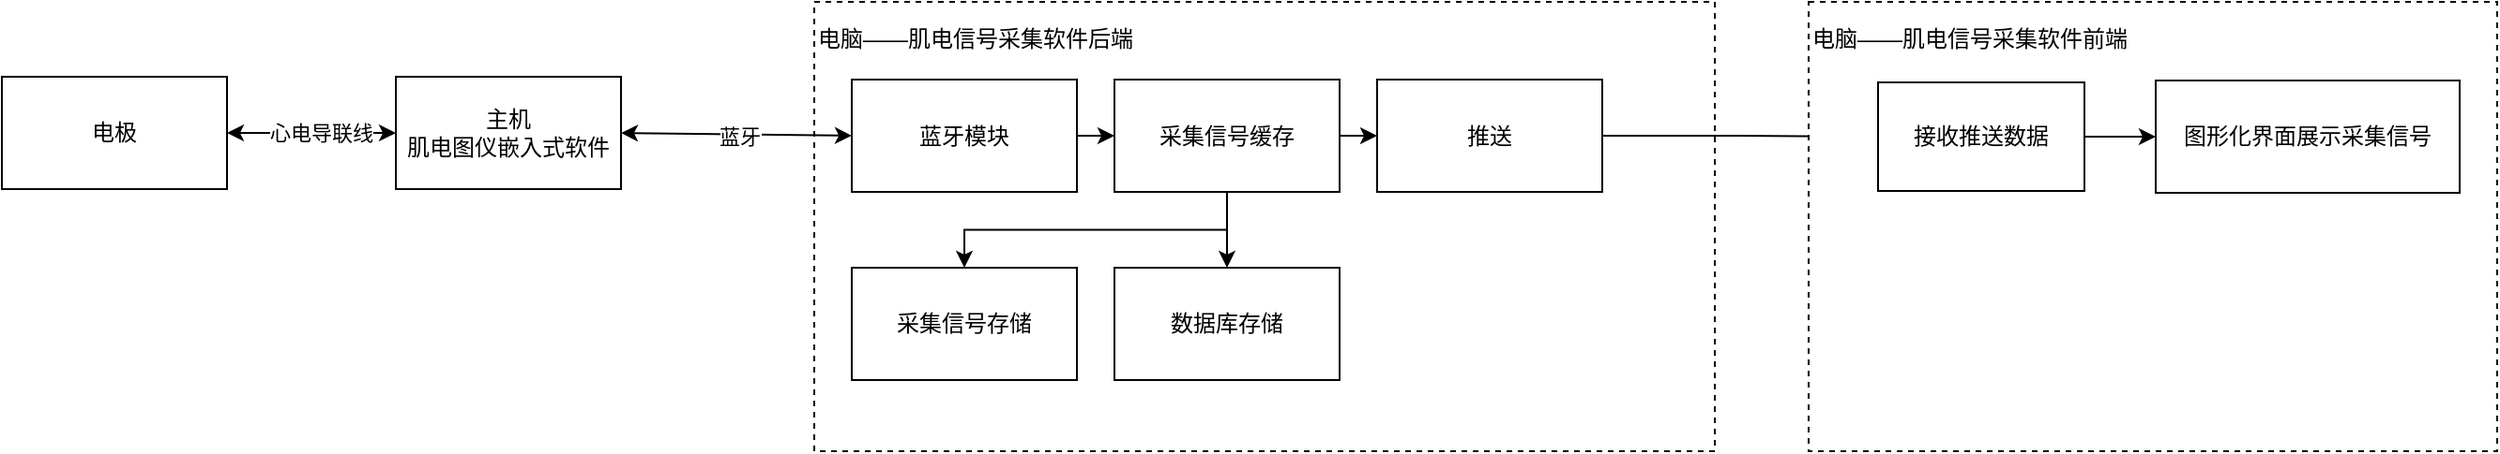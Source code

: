 <mxfile version="22.0.6" type="github">
  <diagram name="第 1 页" id="yHkT4WGrK9r3z9cLYN4Q">
    <mxGraphModel dx="2901" dy="1078" grid="1" gridSize="10" guides="1" tooltips="1" connect="1" arrows="1" fold="1" page="1" pageScale="1" pageWidth="827" pageHeight="1169" math="0" shadow="0">
      <root>
        <mxCell id="0" />
        <mxCell id="1" parent="0" />
        <mxCell id="6DGAA9d4LwL_hDjaEFDB-1" value="&lt;div&gt;电极&lt;/div&gt;" style="rounded=0;whiteSpace=wrap;html=1;" parent="1" vertex="1">
          <mxGeometry x="-230" y="220" width="120" height="60" as="geometry" />
        </mxCell>
        <mxCell id="6DGAA9d4LwL_hDjaEFDB-2" value="&lt;div&gt;主机&lt;/div&gt;&lt;div&gt;肌电图仪嵌入式软件&lt;br&gt;&lt;/div&gt;" style="whiteSpace=wrap;html=1;rounded=0;" parent="1" vertex="1">
          <mxGeometry x="-20" y="220" width="120" height="60" as="geometry" />
        </mxCell>
        <mxCell id="6DGAA9d4LwL_hDjaEFDB-3" value="" style="endArrow=classic;startArrow=classic;html=1;rounded=0;entryX=0;entryY=0.5;entryDx=0;entryDy=0;exitX=1;exitY=0.5;exitDx=0;exitDy=0;" parent="1" source="6DGAA9d4LwL_hDjaEFDB-1" target="6DGAA9d4LwL_hDjaEFDB-2" edge="1">
          <mxGeometry width="50" height="50" relative="1" as="geometry">
            <mxPoint x="-30" y="495" as="sourcePoint" />
            <mxPoint x="20" y="445" as="targetPoint" />
          </mxGeometry>
        </mxCell>
        <mxCell id="6DGAA9d4LwL_hDjaEFDB-4" value="心电导联线" style="edgeLabel;html=1;align=center;verticalAlign=middle;resizable=0;points=[];" parent="6DGAA9d4LwL_hDjaEFDB-3" vertex="1" connectable="0">
          <mxGeometry x="0.16" y="1" relative="1" as="geometry">
            <mxPoint x="-2" y="1" as="offset" />
          </mxGeometry>
        </mxCell>
        <mxCell id="6DGAA9d4LwL_hDjaEFDB-5" value="&lt;div align=&quot;left&quot;&gt;电脑——肌电信号采集软件后端&lt;/div&gt;&lt;div align=&quot;left&quot;&gt;&lt;br&gt;&lt;/div&gt;&lt;div align=&quot;left&quot;&gt;&lt;br&gt;&lt;/div&gt;&lt;div align=&quot;left&quot;&gt;&lt;br&gt;&lt;/div&gt;&lt;div align=&quot;left&quot;&gt;&lt;br&gt;&lt;/div&gt;&lt;div align=&quot;left&quot;&gt;&lt;br&gt;&lt;/div&gt;&lt;div align=&quot;left&quot;&gt;&lt;br&gt;&lt;/div&gt;&lt;div align=&quot;left&quot;&gt;&lt;br&gt;&lt;/div&gt;&lt;div align=&quot;left&quot;&gt;&lt;br&gt;&lt;/div&gt;&lt;div align=&quot;left&quot;&gt;&lt;br&gt;&lt;/div&gt;&lt;div align=&quot;left&quot;&gt;&lt;br&gt;&lt;/div&gt;&lt;div align=&quot;left&quot;&gt;&lt;br&gt;&lt;/div&gt;&lt;div align=&quot;left&quot;&gt;&lt;br&gt;&lt;/div&gt;&lt;div align=&quot;left&quot;&gt;&lt;br&gt;&lt;/div&gt;&lt;div align=&quot;left&quot;&gt;&lt;br&gt;&lt;/div&gt;" style="whiteSpace=wrap;html=1;rounded=0;dashed=1;align=left;" parent="1" vertex="1">
          <mxGeometry x="203" y="180" width="480" height="240" as="geometry" />
        </mxCell>
        <mxCell id="6DGAA9d4LwL_hDjaEFDB-13" style="edgeStyle=orthogonalEdgeStyle;rounded=0;orthogonalLoop=1;jettySize=auto;html=1;exitX=1;exitY=0.5;exitDx=0;exitDy=0;entryX=0;entryY=0.5;entryDx=0;entryDy=0;" parent="1" source="6DGAA9d4LwL_hDjaEFDB-6" target="6DGAA9d4LwL_hDjaEFDB-7" edge="1">
          <mxGeometry relative="1" as="geometry" />
        </mxCell>
        <mxCell id="6DGAA9d4LwL_hDjaEFDB-6" value="蓝牙模块" style="rounded=0;whiteSpace=wrap;html=1;" parent="1" vertex="1">
          <mxGeometry x="223" y="221.5" width="120" height="60" as="geometry" />
        </mxCell>
        <mxCell id="6DGAA9d4LwL_hDjaEFDB-14" style="edgeStyle=orthogonalEdgeStyle;rounded=0;orthogonalLoop=1;jettySize=auto;html=1;exitX=1;exitY=0.5;exitDx=0;exitDy=0;entryX=0;entryY=0.5;entryDx=0;entryDy=0;" parent="1" source="6DGAA9d4LwL_hDjaEFDB-7" target="6DGAA9d4LwL_hDjaEFDB-10" edge="1">
          <mxGeometry relative="1" as="geometry" />
        </mxCell>
        <mxCell id="6DGAA9d4LwL_hDjaEFDB-15" style="edgeStyle=orthogonalEdgeStyle;rounded=0;orthogonalLoop=1;jettySize=auto;html=1;exitX=0.5;exitY=1;exitDx=0;exitDy=0;entryX=0.5;entryY=0;entryDx=0;entryDy=0;" parent="1" source="6DGAA9d4LwL_hDjaEFDB-7" target="6DGAA9d4LwL_hDjaEFDB-8" edge="1">
          <mxGeometry relative="1" as="geometry" />
        </mxCell>
        <mxCell id="6DGAA9d4LwL_hDjaEFDB-16" style="edgeStyle=orthogonalEdgeStyle;rounded=0;orthogonalLoop=1;jettySize=auto;html=1;exitX=0.5;exitY=1;exitDx=0;exitDy=0;entryX=0.5;entryY=0;entryDx=0;entryDy=0;" parent="1" source="6DGAA9d4LwL_hDjaEFDB-7" target="6DGAA9d4LwL_hDjaEFDB-9" edge="1">
          <mxGeometry relative="1" as="geometry" />
        </mxCell>
        <mxCell id="6DGAA9d4LwL_hDjaEFDB-7" value="采集信号缓存" style="rounded=0;whiteSpace=wrap;html=1;" parent="1" vertex="1">
          <mxGeometry x="363" y="221.5" width="120" height="60" as="geometry" />
        </mxCell>
        <mxCell id="6DGAA9d4LwL_hDjaEFDB-8" value="采集信号存储" style="rounded=0;whiteSpace=wrap;html=1;" parent="1" vertex="1">
          <mxGeometry x="223" y="322" width="120" height="60" as="geometry" />
        </mxCell>
        <mxCell id="6DGAA9d4LwL_hDjaEFDB-9" value="数据库存储" style="rounded=0;whiteSpace=wrap;html=1;" parent="1" vertex="1">
          <mxGeometry x="363" y="322" width="120" height="60" as="geometry" />
        </mxCell>
        <mxCell id="zDEN-PfOFrG2o0rvSzSN-16" style="edgeStyle=orthogonalEdgeStyle;rounded=0;orthogonalLoop=1;jettySize=auto;html=1;" parent="1" source="6DGAA9d4LwL_hDjaEFDB-10" target="zDEN-PfOFrG2o0rvSzSN-1" edge="1">
          <mxGeometry relative="1" as="geometry" />
        </mxCell>
        <mxCell id="6DGAA9d4LwL_hDjaEFDB-10" value="推送" style="rounded=0;whiteSpace=wrap;html=1;" parent="1" vertex="1">
          <mxGeometry x="503" y="221.5" width="120" height="60" as="geometry" />
        </mxCell>
        <mxCell id="6DGAA9d4LwL_hDjaEFDB-11" value="" style="endArrow=classic;startArrow=classic;html=1;rounded=0;entryX=0;entryY=0.5;entryDx=0;entryDy=0;exitX=1;exitY=0.5;exitDx=0;exitDy=0;" parent="1" source="6DGAA9d4LwL_hDjaEFDB-2" target="6DGAA9d4LwL_hDjaEFDB-6" edge="1">
          <mxGeometry width="50" height="50" relative="1" as="geometry">
            <mxPoint x="43" y="470" as="sourcePoint" />
            <mxPoint x="93" y="420" as="targetPoint" />
          </mxGeometry>
        </mxCell>
        <mxCell id="6DGAA9d4LwL_hDjaEFDB-12" value="蓝牙" style="edgeLabel;html=1;align=center;verticalAlign=middle;resizable=0;points=[];" parent="6DGAA9d4LwL_hDjaEFDB-11" vertex="1" connectable="0">
          <mxGeometry x="0.038" y="-1" relative="1" as="geometry">
            <mxPoint x="-1" as="offset" />
          </mxGeometry>
        </mxCell>
        <mxCell id="6DGAA9d4LwL_hDjaEFDB-17" value="&lt;div align=&quot;left&quot;&gt;电脑——肌电信号采集软件前端&lt;/div&gt;&lt;div align=&quot;left&quot;&gt;&lt;br&gt;&lt;/div&gt;&lt;div align=&quot;left&quot;&gt;&lt;br&gt;&lt;/div&gt;&lt;div align=&quot;left&quot;&gt;&lt;br&gt;&lt;/div&gt;&lt;div align=&quot;left&quot;&gt;&lt;br&gt;&lt;/div&gt;&lt;div align=&quot;left&quot;&gt;&lt;br&gt;&lt;/div&gt;&lt;div align=&quot;left&quot;&gt;&lt;br&gt;&lt;/div&gt;&lt;div align=&quot;left&quot;&gt;&lt;br&gt;&lt;/div&gt;&lt;div align=&quot;left&quot;&gt;&lt;br&gt;&lt;/div&gt;&lt;div align=&quot;left&quot;&gt;&lt;br&gt;&lt;/div&gt;&lt;div align=&quot;left&quot;&gt;&lt;br&gt;&lt;/div&gt;&lt;div align=&quot;left&quot;&gt;&lt;br&gt;&lt;/div&gt;&lt;div align=&quot;left&quot;&gt;&lt;br&gt;&lt;/div&gt;&lt;div align=&quot;left&quot;&gt;&lt;br&gt;&lt;/div&gt;&lt;div align=&quot;left&quot;&gt;&lt;br&gt;&lt;/div&gt;" style="whiteSpace=wrap;html=1;rounded=0;dashed=1;align=left;fillColor=default;" parent="1" vertex="1">
          <mxGeometry x="733" y="180" width="367" height="240" as="geometry" />
        </mxCell>
        <mxCell id="zDEN-PfOFrG2o0rvSzSN-8" style="edgeStyle=orthogonalEdgeStyle;rounded=0;orthogonalLoop=1;jettySize=auto;html=1;" parent="1" source="zDEN-PfOFrG2o0rvSzSN-1" target="zDEN-PfOFrG2o0rvSzSN-7" edge="1">
          <mxGeometry relative="1" as="geometry" />
        </mxCell>
        <mxCell id="zDEN-PfOFrG2o0rvSzSN-1" value="接收推送数据" style="rounded=0;whiteSpace=wrap;html=1;" parent="1" vertex="1">
          <mxGeometry x="770" y="223" width="110" height="58" as="geometry" />
        </mxCell>
        <mxCell id="zDEN-PfOFrG2o0rvSzSN-7" value="图形化界面展示采集信号" style="rounded=0;whiteSpace=wrap;html=1;" parent="1" vertex="1">
          <mxGeometry x="918" y="222" width="162" height="60" as="geometry" />
        </mxCell>
      </root>
    </mxGraphModel>
  </diagram>
</mxfile>

